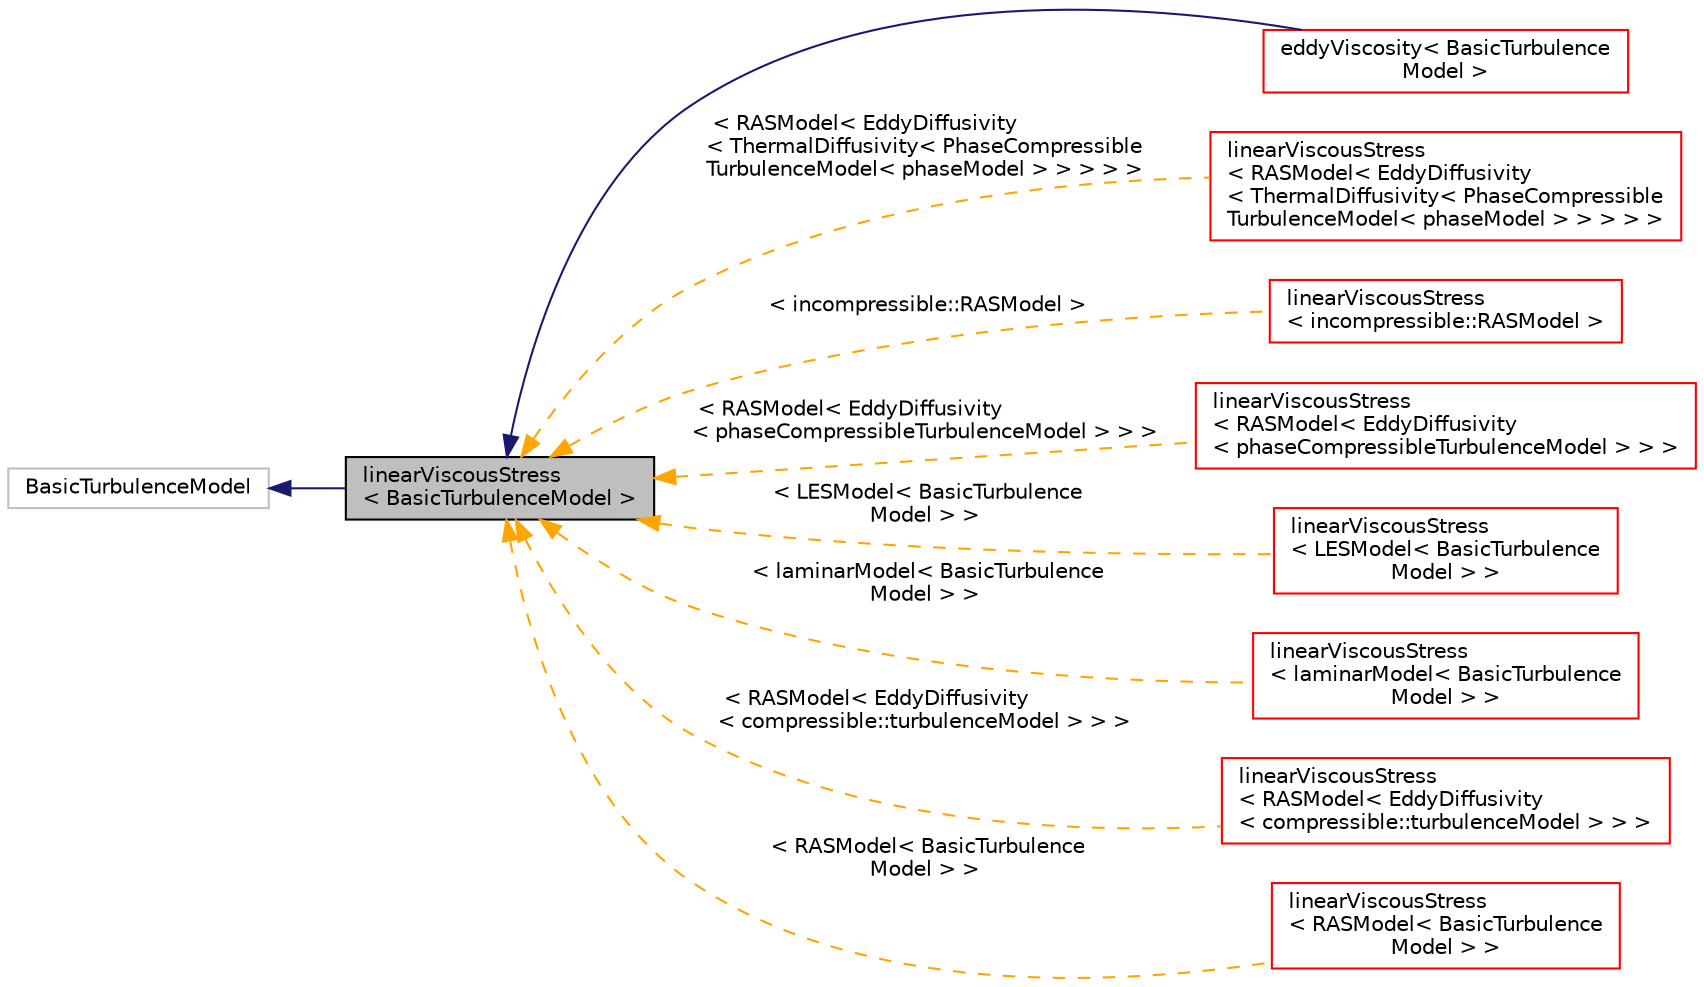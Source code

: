 digraph "linearViscousStress&lt; BasicTurbulenceModel &gt;"
{
  bgcolor="transparent";
  edge [fontname="Helvetica",fontsize="10",labelfontname="Helvetica",labelfontsize="10"];
  node [fontname="Helvetica",fontsize="10",shape=record];
  rankdir="LR";
  Node0 [label="linearViscousStress\l\< BasicTurbulenceModel \>",height=0.2,width=0.4,color="black", fillcolor="grey75", style="filled", fontcolor="black"];
  Node1 -> Node0 [dir="back",color="midnightblue",fontsize="10",style="solid",fontname="Helvetica"];
  Node1 [label="BasicTurbulenceModel",height=0.2,width=0.4,color="grey75"];
  Node0 -> Node2 [dir="back",color="midnightblue",fontsize="10",style="solid",fontname="Helvetica"];
  Node2 [label="eddyViscosity\< BasicTurbulence\lModel \>",height=0.2,width=0.4,color="red",URL="$a32189.html",tooltip="Eddy viscosity turbulence model base class. "];
  Node0 -> Node49 [dir="back",color="orange",fontsize="10",style="dashed",label=" \< RASModel\< EddyDiffusivity\l\< ThermalDiffusivity\< PhaseCompressible\lTurbulenceModel\< phaseModel \> \> \> \> \>" ,fontname="Helvetica"];
  Node49 [label="linearViscousStress\l\< RASModel\< EddyDiffusivity\l\< ThermalDiffusivity\< PhaseCompressible\lTurbulenceModel\< phaseModel \> \> \> \> \>",height=0.2,width=0.4,color="red",URL="$a32301.html"];
  Node0 -> Node50 [dir="back",color="orange",fontsize="10",style="dashed",label=" \< incompressible::RASModel \>" ,fontname="Helvetica"];
  Node50 [label="linearViscousStress\l\< incompressible::RASModel \>",height=0.2,width=0.4,color="red",URL="$a32301.html"];
  Node0 -> Node51 [dir="back",color="orange",fontsize="10",style="dashed",label=" \< RASModel\< EddyDiffusivity\l\< phaseCompressibleTurbulenceModel \> \> \>" ,fontname="Helvetica"];
  Node51 [label="linearViscousStress\l\< RASModel\< EddyDiffusivity\l\< phaseCompressibleTurbulenceModel \> \> \>",height=0.2,width=0.4,color="red",URL="$a32301.html"];
  Node0 -> Node52 [dir="back",color="orange",fontsize="10",style="dashed",label=" \< LESModel\< BasicTurbulence\lModel \> \>" ,fontname="Helvetica"];
  Node52 [label="linearViscousStress\l\< LESModel\< BasicTurbulence\lModel \> \>",height=0.2,width=0.4,color="red",URL="$a32301.html"];
  Node0 -> Node53 [dir="back",color="orange",fontsize="10",style="dashed",label=" \< laminarModel\< BasicTurbulence\lModel \> \>" ,fontname="Helvetica"];
  Node53 [label="linearViscousStress\l\< laminarModel\< BasicTurbulence\lModel \> \>",height=0.2,width=0.4,color="red",URL="$a32301.html"];
  Node0 -> Node55 [dir="back",color="orange",fontsize="10",style="dashed",label=" \< RASModel\< EddyDiffusivity\l\< compressible::turbulenceModel \> \> \>" ,fontname="Helvetica"];
  Node55 [label="linearViscousStress\l\< RASModel\< EddyDiffusivity\l\< compressible::turbulenceModel \> \> \>",height=0.2,width=0.4,color="red",URL="$a32301.html"];
  Node0 -> Node56 [dir="back",color="orange",fontsize="10",style="dashed",label=" \< RASModel\< BasicTurbulence\lModel \> \>" ,fontname="Helvetica"];
  Node56 [label="linearViscousStress\l\< RASModel\< BasicTurbulence\lModel \> \>",height=0.2,width=0.4,color="red",URL="$a32301.html"];
}
